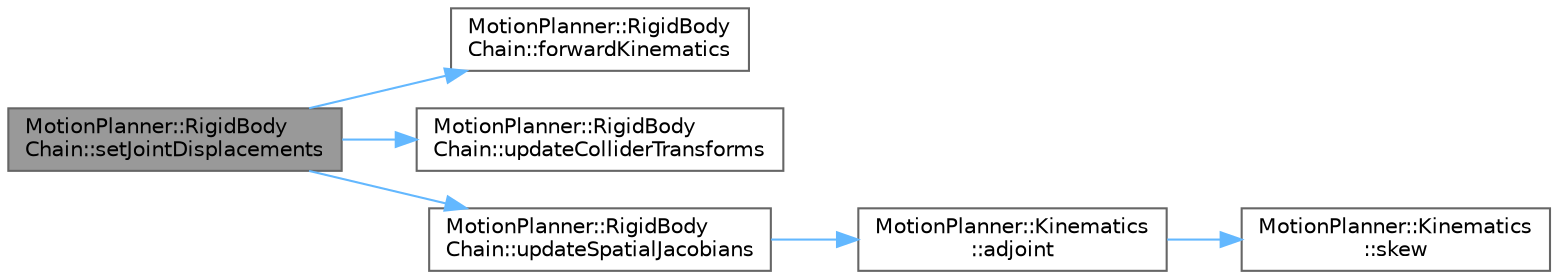 digraph "MotionPlanner::RigidBodyChain::setJointDisplacements"
{
 // LATEX_PDF_SIZE
  bgcolor="transparent";
  edge [fontname=Helvetica,fontsize=10,labelfontname=Helvetica,labelfontsize=10];
  node [fontname=Helvetica,fontsize=10,shape=box,height=0.2,width=0.4];
  rankdir="LR";
  Node1 [label="MotionPlanner::RigidBody\lChain::setJointDisplacements",height=0.2,width=0.4,color="gray40", fillcolor="grey60", style="filled", fontcolor="black",tooltip=" "];
  Node1 -> Node2 [color="steelblue1",style="solid"];
  Node2 [label="MotionPlanner::RigidBody\lChain::forwardKinematics",height=0.2,width=0.4,color="grey40", fillcolor="white", style="filled",URL="$class_motion_planner_1_1_rigid_body_chain.html#a5e410c6414b3e2e3cdb8fd1488fa950c",tooltip=" "];
  Node1 -> Node3 [color="steelblue1",style="solid"];
  Node3 [label="MotionPlanner::RigidBody\lChain::updateColliderTransforms",height=0.2,width=0.4,color="grey40", fillcolor="white", style="filled",URL="$class_motion_planner_1_1_rigid_body_chain.html#a2ca3e77fa260169165072774de628206",tooltip=" "];
  Node1 -> Node4 [color="steelblue1",style="solid"];
  Node4 [label="MotionPlanner::RigidBody\lChain::updateSpatialJacobians",height=0.2,width=0.4,color="grey40", fillcolor="white", style="filled",URL="$class_motion_planner_1_1_rigid_body_chain.html#aed9df3426edd5ea9eedbe26883954074",tooltip=" "];
  Node4 -> Node5 [color="steelblue1",style="solid"];
  Node5 [label="MotionPlanner::Kinematics\l::adjoint",height=0.2,width=0.4,color="grey40", fillcolor="white", style="filled",URL="$namespace_motion_planner_1_1_kinematics.html#a64952c9c34bb9e9cc9ba118e1b92894f",tooltip=" "];
  Node5 -> Node6 [color="steelblue1",style="solid"];
  Node6 [label="MotionPlanner::Kinematics\l::skew",height=0.2,width=0.4,color="grey40", fillcolor="white", style="filled",URL="$namespace_motion_planner_1_1_kinematics.html#a35be98501567026badfaa3995595171f",tooltip=" "];
}
